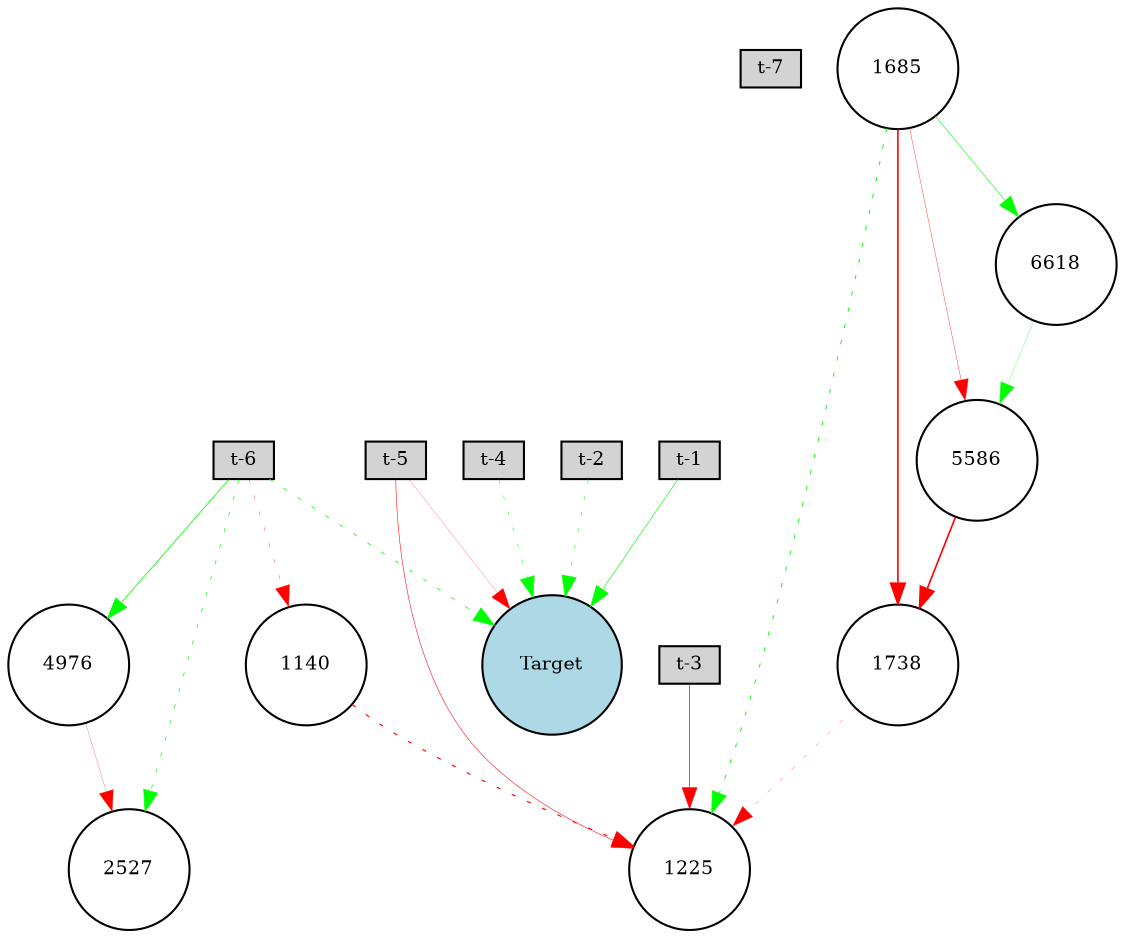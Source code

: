 digraph {
	node [fontsize=9 height=0.2 shape=circle width=0.2]
	"t-7" [fillcolor=lightgray shape=box style=filled]
	"t-6" [fillcolor=lightgray shape=box style=filled]
	"t-5" [fillcolor=lightgray shape=box style=filled]
	"t-4" [fillcolor=lightgray shape=box style=filled]
	"t-3" [fillcolor=lightgray shape=box style=filled]
	"t-2" [fillcolor=lightgray shape=box style=filled]
	"t-1" [fillcolor=lightgray shape=box style=filled]
	Target [fillcolor=lightblue style=filled]
	1225 [fillcolor=white style=filled]
	1738 [fillcolor=white style=filled]
	4976 [fillcolor=white style=filled]
	5586 [fillcolor=white style=filled]
	1140 [fillcolor=white style=filled]
	1685 [fillcolor=white style=filled]
	6618 [fillcolor=white style=filled]
	2527 [fillcolor=white style=filled]
	"t-6" -> Target [color=green penwidth=0.3949572362239757 style=dotted]
	"t-5" -> Target [color=red penwidth=0.1010872211906195 style=solid]
	"t-4" -> Target [color=green penwidth=0.2299634415220474 style=dotted]
	"t-2" -> Target [color=green penwidth=0.2642841670862415 style=dotted]
	"t-1" -> Target [color=green penwidth=0.29851110862587615 style=solid]
	"t-6" -> 1140 [color=red penwidth=0.15774491755838208 style=dotted]
	1140 -> 1225 [color=red penwidth=0.5515548198827489 style=dotted]
	"t-5" -> 1225 [color=red penwidth=0.26052339438099825 style=solid]
	1685 -> 1225 [color=green penwidth=0.4668980424498288 style=dotted]
	1685 -> 1738 [color=red penwidth=0.7709076052643845 style=solid]
	1738 -> 1225 [color=red penwidth=0.12484162733734874 style=dotted]
	"t-6" -> 2527 [color=green penwidth=0.3305803358703788 style=dotted]
	"t-6" -> 4976 [color=green penwidth=0.3864481192016225 style=solid]
	4976 -> 2527 [color=red penwidth=0.11163731549449225 style=solid]
	1685 -> 5586 [color=red penwidth=0.17323734980645905 style=solid]
	5586 -> 1738 [color=red penwidth=0.774192721163106 style=solid]
	1685 -> 6618 [color=green penwidth=0.2854940004992833 style=solid]
	6618 -> 5586 [color=green penwidth=0.12932599885715787 style=solid]
	"t-3" -> 1225 [color=red penwidth=0.3407597354393144 style=solid]
}
